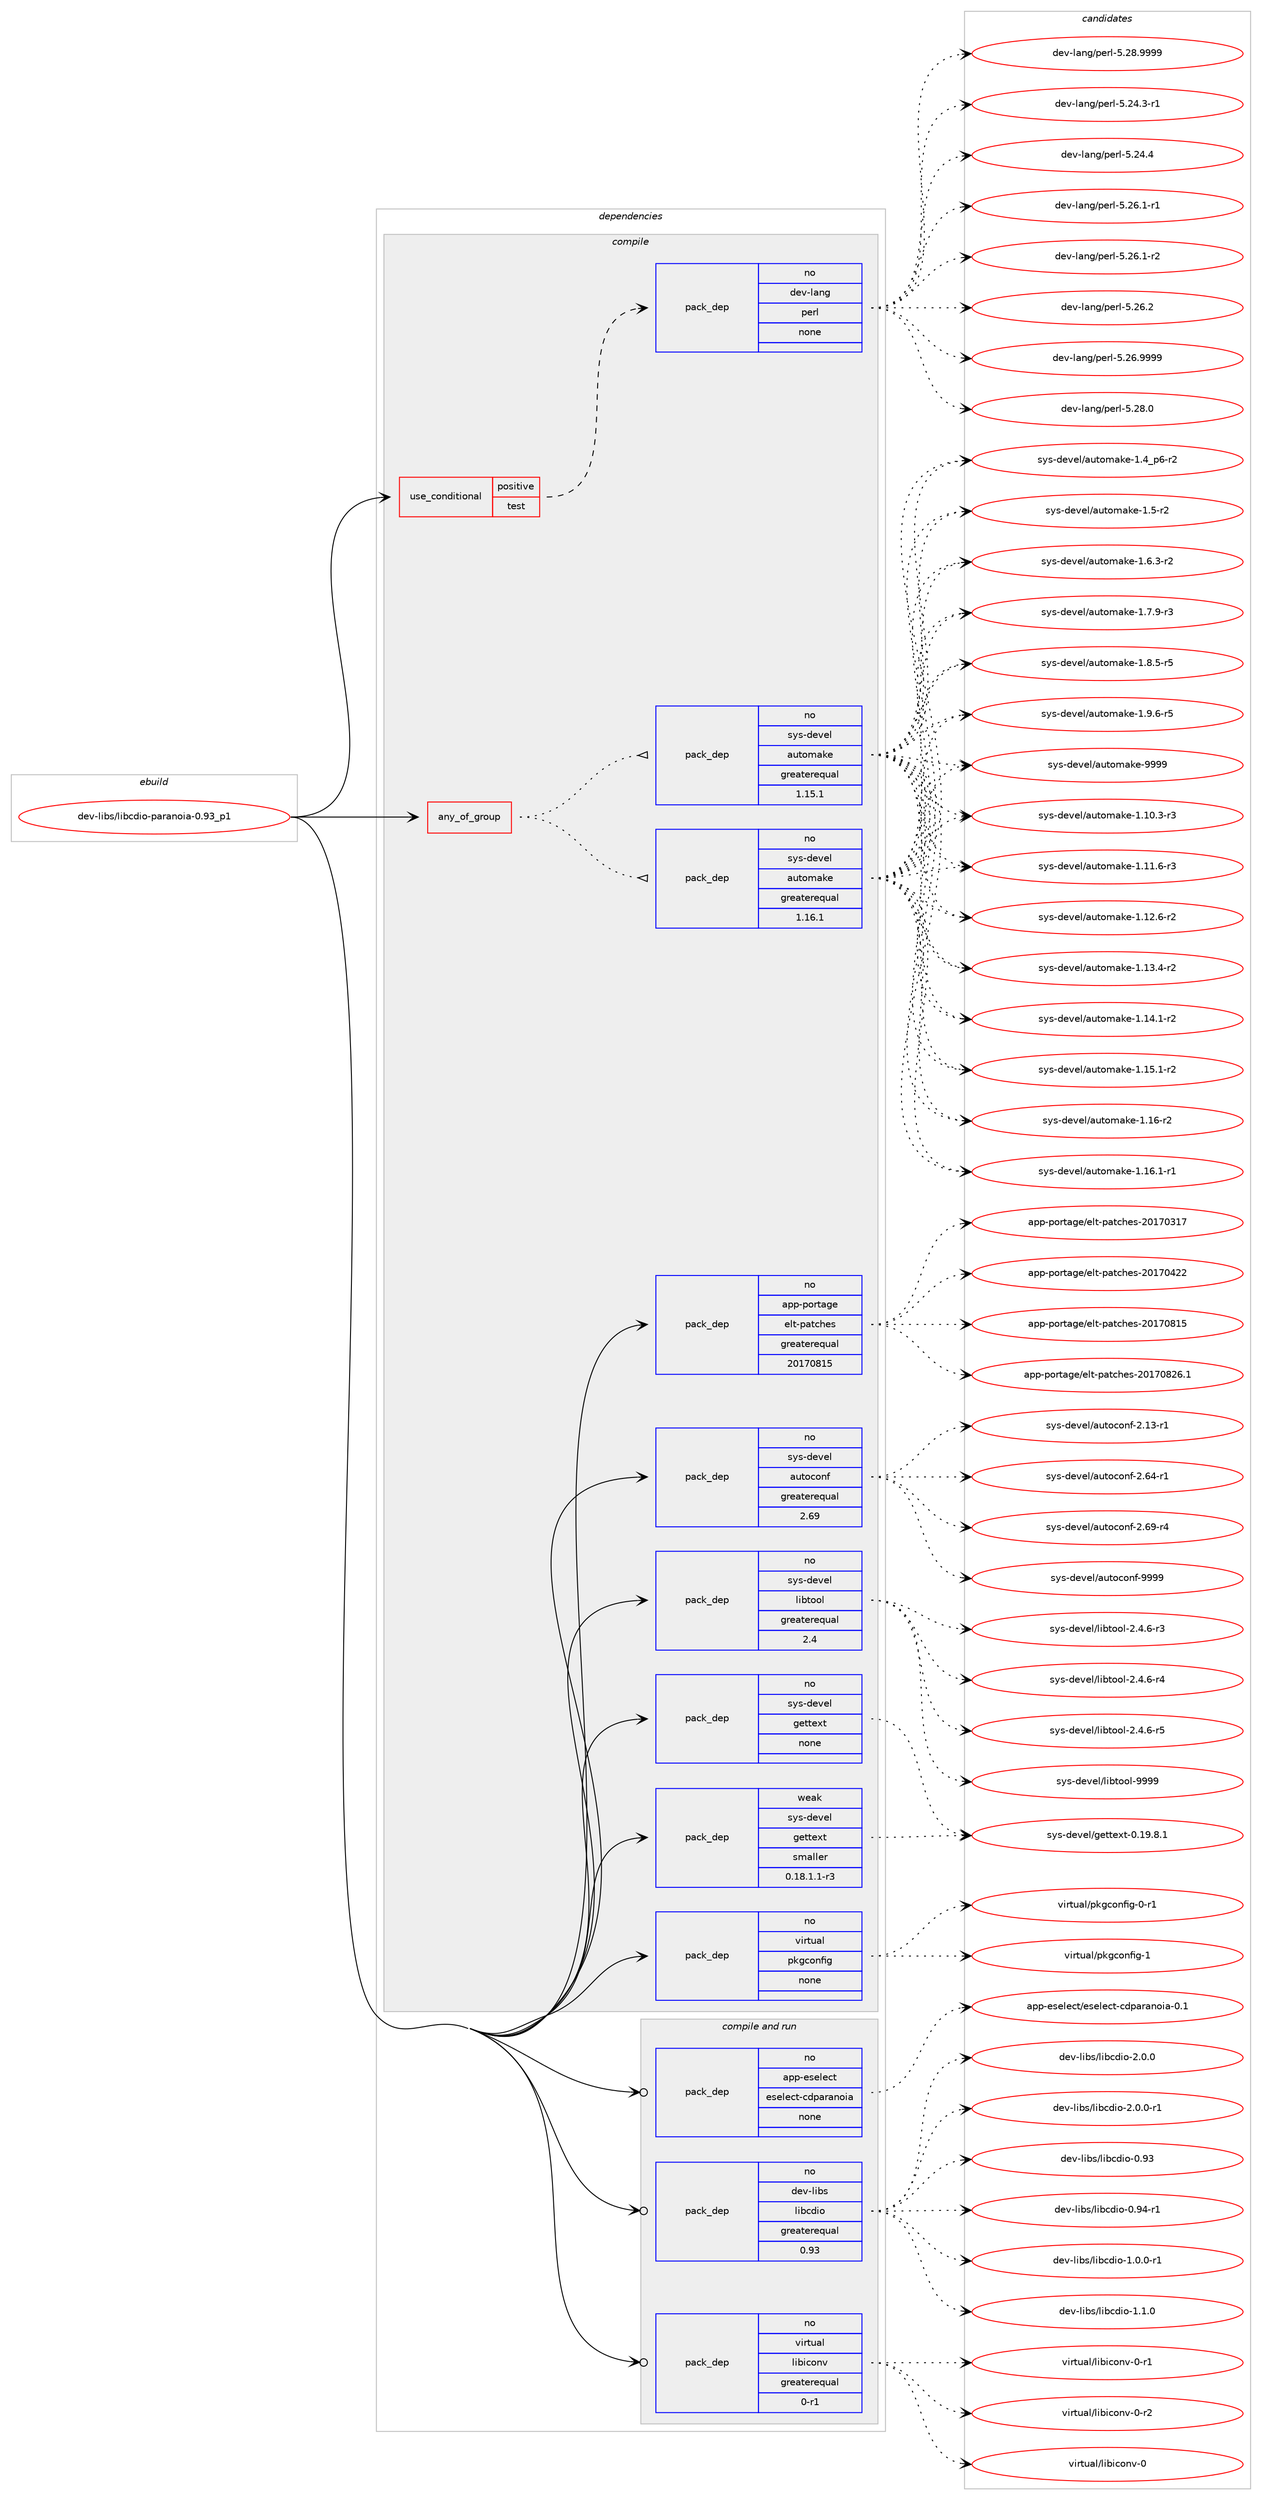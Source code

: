 digraph prolog {

# *************
# Graph options
# *************

newrank=true;
concentrate=true;
compound=true;
graph [rankdir=LR,fontname=Helvetica,fontsize=10,ranksep=1.5];#, ranksep=2.5, nodesep=0.2];
edge  [arrowhead=vee];
node  [fontname=Helvetica,fontsize=10];

# **********
# The ebuild
# **********

subgraph cluster_leftcol {
color=gray;
rank=same;
label=<<i>ebuild</i>>;
id [label="dev-libs/libcdio-paranoia-0.93_p1", color=red, width=4, href="../dev-libs/libcdio-paranoia-0.93_p1.svg"];
}

# ****************
# The dependencies
# ****************

subgraph cluster_midcol {
color=gray;
label=<<i>dependencies</i>>;
subgraph cluster_compile {
fillcolor="#eeeeee";
style=filled;
label=<<i>compile</i>>;
subgraph any22215 {
dependency1367153 [label=<<TABLE BORDER="0" CELLBORDER="1" CELLSPACING="0" CELLPADDING="4"><TR><TD CELLPADDING="10">any_of_group</TD></TR></TABLE>>, shape=none, color=red];subgraph pack978515 {
dependency1367154 [label=<<TABLE BORDER="0" CELLBORDER="1" CELLSPACING="0" CELLPADDING="4" WIDTH="220"><TR><TD ROWSPAN="6" CELLPADDING="30">pack_dep</TD></TR><TR><TD WIDTH="110">no</TD></TR><TR><TD>sys-devel</TD></TR><TR><TD>automake</TD></TR><TR><TD>greaterequal</TD></TR><TR><TD>1.16.1</TD></TR></TABLE>>, shape=none, color=blue];
}
dependency1367153:e -> dependency1367154:w [weight=20,style="dotted",arrowhead="oinv"];
subgraph pack978516 {
dependency1367155 [label=<<TABLE BORDER="0" CELLBORDER="1" CELLSPACING="0" CELLPADDING="4" WIDTH="220"><TR><TD ROWSPAN="6" CELLPADDING="30">pack_dep</TD></TR><TR><TD WIDTH="110">no</TD></TR><TR><TD>sys-devel</TD></TR><TR><TD>automake</TD></TR><TR><TD>greaterequal</TD></TR><TR><TD>1.15.1</TD></TR></TABLE>>, shape=none, color=blue];
}
dependency1367153:e -> dependency1367155:w [weight=20,style="dotted",arrowhead="oinv"];
}
id:e -> dependency1367153:w [weight=20,style="solid",arrowhead="vee"];
subgraph cond365871 {
dependency1367156 [label=<<TABLE BORDER="0" CELLBORDER="1" CELLSPACING="0" CELLPADDING="4"><TR><TD ROWSPAN="3" CELLPADDING="10">use_conditional</TD></TR><TR><TD>positive</TD></TR><TR><TD>test</TD></TR></TABLE>>, shape=none, color=red];
subgraph pack978517 {
dependency1367157 [label=<<TABLE BORDER="0" CELLBORDER="1" CELLSPACING="0" CELLPADDING="4" WIDTH="220"><TR><TD ROWSPAN="6" CELLPADDING="30">pack_dep</TD></TR><TR><TD WIDTH="110">no</TD></TR><TR><TD>dev-lang</TD></TR><TR><TD>perl</TD></TR><TR><TD>none</TD></TR><TR><TD></TD></TR></TABLE>>, shape=none, color=blue];
}
dependency1367156:e -> dependency1367157:w [weight=20,style="dashed",arrowhead="vee"];
}
id:e -> dependency1367156:w [weight=20,style="solid",arrowhead="vee"];
subgraph pack978518 {
dependency1367158 [label=<<TABLE BORDER="0" CELLBORDER="1" CELLSPACING="0" CELLPADDING="4" WIDTH="220"><TR><TD ROWSPAN="6" CELLPADDING="30">pack_dep</TD></TR><TR><TD WIDTH="110">no</TD></TR><TR><TD>app-portage</TD></TR><TR><TD>elt-patches</TD></TR><TR><TD>greaterequal</TD></TR><TR><TD>20170815</TD></TR></TABLE>>, shape=none, color=blue];
}
id:e -> dependency1367158:w [weight=20,style="solid",arrowhead="vee"];
subgraph pack978519 {
dependency1367159 [label=<<TABLE BORDER="0" CELLBORDER="1" CELLSPACING="0" CELLPADDING="4" WIDTH="220"><TR><TD ROWSPAN="6" CELLPADDING="30">pack_dep</TD></TR><TR><TD WIDTH="110">no</TD></TR><TR><TD>sys-devel</TD></TR><TR><TD>autoconf</TD></TR><TR><TD>greaterequal</TD></TR><TR><TD>2.69</TD></TR></TABLE>>, shape=none, color=blue];
}
id:e -> dependency1367159:w [weight=20,style="solid",arrowhead="vee"];
subgraph pack978520 {
dependency1367160 [label=<<TABLE BORDER="0" CELLBORDER="1" CELLSPACING="0" CELLPADDING="4" WIDTH="220"><TR><TD ROWSPAN="6" CELLPADDING="30">pack_dep</TD></TR><TR><TD WIDTH="110">no</TD></TR><TR><TD>sys-devel</TD></TR><TR><TD>gettext</TD></TR><TR><TD>none</TD></TR><TR><TD></TD></TR></TABLE>>, shape=none, color=blue];
}
id:e -> dependency1367160:w [weight=20,style="solid",arrowhead="vee"];
subgraph pack978521 {
dependency1367161 [label=<<TABLE BORDER="0" CELLBORDER="1" CELLSPACING="0" CELLPADDING="4" WIDTH="220"><TR><TD ROWSPAN="6" CELLPADDING="30">pack_dep</TD></TR><TR><TD WIDTH="110">no</TD></TR><TR><TD>sys-devel</TD></TR><TR><TD>libtool</TD></TR><TR><TD>greaterequal</TD></TR><TR><TD>2.4</TD></TR></TABLE>>, shape=none, color=blue];
}
id:e -> dependency1367161:w [weight=20,style="solid",arrowhead="vee"];
subgraph pack978522 {
dependency1367162 [label=<<TABLE BORDER="0" CELLBORDER="1" CELLSPACING="0" CELLPADDING="4" WIDTH="220"><TR><TD ROWSPAN="6" CELLPADDING="30">pack_dep</TD></TR><TR><TD WIDTH="110">no</TD></TR><TR><TD>virtual</TD></TR><TR><TD>pkgconfig</TD></TR><TR><TD>none</TD></TR><TR><TD></TD></TR></TABLE>>, shape=none, color=blue];
}
id:e -> dependency1367162:w [weight=20,style="solid",arrowhead="vee"];
subgraph pack978523 {
dependency1367163 [label=<<TABLE BORDER="0" CELLBORDER="1" CELLSPACING="0" CELLPADDING="4" WIDTH="220"><TR><TD ROWSPAN="6" CELLPADDING="30">pack_dep</TD></TR><TR><TD WIDTH="110">weak</TD></TR><TR><TD>sys-devel</TD></TR><TR><TD>gettext</TD></TR><TR><TD>smaller</TD></TR><TR><TD>0.18.1.1-r3</TD></TR></TABLE>>, shape=none, color=blue];
}
id:e -> dependency1367163:w [weight=20,style="solid",arrowhead="vee"];
}
subgraph cluster_compileandrun {
fillcolor="#eeeeee";
style=filled;
label=<<i>compile and run</i>>;
subgraph pack978524 {
dependency1367164 [label=<<TABLE BORDER="0" CELLBORDER="1" CELLSPACING="0" CELLPADDING="4" WIDTH="220"><TR><TD ROWSPAN="6" CELLPADDING="30">pack_dep</TD></TR><TR><TD WIDTH="110">no</TD></TR><TR><TD>app-eselect</TD></TR><TR><TD>eselect-cdparanoia</TD></TR><TR><TD>none</TD></TR><TR><TD></TD></TR></TABLE>>, shape=none, color=blue];
}
id:e -> dependency1367164:w [weight=20,style="solid",arrowhead="odotvee"];
subgraph pack978525 {
dependency1367165 [label=<<TABLE BORDER="0" CELLBORDER="1" CELLSPACING="0" CELLPADDING="4" WIDTH="220"><TR><TD ROWSPAN="6" CELLPADDING="30">pack_dep</TD></TR><TR><TD WIDTH="110">no</TD></TR><TR><TD>dev-libs</TD></TR><TR><TD>libcdio</TD></TR><TR><TD>greaterequal</TD></TR><TR><TD>0.93</TD></TR></TABLE>>, shape=none, color=blue];
}
id:e -> dependency1367165:w [weight=20,style="solid",arrowhead="odotvee"];
subgraph pack978526 {
dependency1367166 [label=<<TABLE BORDER="0" CELLBORDER="1" CELLSPACING="0" CELLPADDING="4" WIDTH="220"><TR><TD ROWSPAN="6" CELLPADDING="30">pack_dep</TD></TR><TR><TD WIDTH="110">no</TD></TR><TR><TD>virtual</TD></TR><TR><TD>libiconv</TD></TR><TR><TD>greaterequal</TD></TR><TR><TD>0-r1</TD></TR></TABLE>>, shape=none, color=blue];
}
id:e -> dependency1367166:w [weight=20,style="solid",arrowhead="odotvee"];
}
subgraph cluster_run {
fillcolor="#eeeeee";
style=filled;
label=<<i>run</i>>;
}
}

# **************
# The candidates
# **************

subgraph cluster_choices {
rank=same;
color=gray;
label=<<i>candidates</i>>;

subgraph choice978515 {
color=black;
nodesep=1;
choice11512111545100101118101108479711711611110997107101454946494846514511451 [label="sys-devel/automake-1.10.3-r3", color=red, width=4,href="../sys-devel/automake-1.10.3-r3.svg"];
choice11512111545100101118101108479711711611110997107101454946494946544511451 [label="sys-devel/automake-1.11.6-r3", color=red, width=4,href="../sys-devel/automake-1.11.6-r3.svg"];
choice11512111545100101118101108479711711611110997107101454946495046544511450 [label="sys-devel/automake-1.12.6-r2", color=red, width=4,href="../sys-devel/automake-1.12.6-r2.svg"];
choice11512111545100101118101108479711711611110997107101454946495146524511450 [label="sys-devel/automake-1.13.4-r2", color=red, width=4,href="../sys-devel/automake-1.13.4-r2.svg"];
choice11512111545100101118101108479711711611110997107101454946495246494511450 [label="sys-devel/automake-1.14.1-r2", color=red, width=4,href="../sys-devel/automake-1.14.1-r2.svg"];
choice11512111545100101118101108479711711611110997107101454946495346494511450 [label="sys-devel/automake-1.15.1-r2", color=red, width=4,href="../sys-devel/automake-1.15.1-r2.svg"];
choice1151211154510010111810110847971171161111099710710145494649544511450 [label="sys-devel/automake-1.16-r2", color=red, width=4,href="../sys-devel/automake-1.16-r2.svg"];
choice11512111545100101118101108479711711611110997107101454946495446494511449 [label="sys-devel/automake-1.16.1-r1", color=red, width=4,href="../sys-devel/automake-1.16.1-r1.svg"];
choice115121115451001011181011084797117116111109971071014549465295112544511450 [label="sys-devel/automake-1.4_p6-r2", color=red, width=4,href="../sys-devel/automake-1.4_p6-r2.svg"];
choice11512111545100101118101108479711711611110997107101454946534511450 [label="sys-devel/automake-1.5-r2", color=red, width=4,href="../sys-devel/automake-1.5-r2.svg"];
choice115121115451001011181011084797117116111109971071014549465446514511450 [label="sys-devel/automake-1.6.3-r2", color=red, width=4,href="../sys-devel/automake-1.6.3-r2.svg"];
choice115121115451001011181011084797117116111109971071014549465546574511451 [label="sys-devel/automake-1.7.9-r3", color=red, width=4,href="../sys-devel/automake-1.7.9-r3.svg"];
choice115121115451001011181011084797117116111109971071014549465646534511453 [label="sys-devel/automake-1.8.5-r5", color=red, width=4,href="../sys-devel/automake-1.8.5-r5.svg"];
choice115121115451001011181011084797117116111109971071014549465746544511453 [label="sys-devel/automake-1.9.6-r5", color=red, width=4,href="../sys-devel/automake-1.9.6-r5.svg"];
choice115121115451001011181011084797117116111109971071014557575757 [label="sys-devel/automake-9999", color=red, width=4,href="../sys-devel/automake-9999.svg"];
dependency1367154:e -> choice11512111545100101118101108479711711611110997107101454946494846514511451:w [style=dotted,weight="100"];
dependency1367154:e -> choice11512111545100101118101108479711711611110997107101454946494946544511451:w [style=dotted,weight="100"];
dependency1367154:e -> choice11512111545100101118101108479711711611110997107101454946495046544511450:w [style=dotted,weight="100"];
dependency1367154:e -> choice11512111545100101118101108479711711611110997107101454946495146524511450:w [style=dotted,weight="100"];
dependency1367154:e -> choice11512111545100101118101108479711711611110997107101454946495246494511450:w [style=dotted,weight="100"];
dependency1367154:e -> choice11512111545100101118101108479711711611110997107101454946495346494511450:w [style=dotted,weight="100"];
dependency1367154:e -> choice1151211154510010111810110847971171161111099710710145494649544511450:w [style=dotted,weight="100"];
dependency1367154:e -> choice11512111545100101118101108479711711611110997107101454946495446494511449:w [style=dotted,weight="100"];
dependency1367154:e -> choice115121115451001011181011084797117116111109971071014549465295112544511450:w [style=dotted,weight="100"];
dependency1367154:e -> choice11512111545100101118101108479711711611110997107101454946534511450:w [style=dotted,weight="100"];
dependency1367154:e -> choice115121115451001011181011084797117116111109971071014549465446514511450:w [style=dotted,weight="100"];
dependency1367154:e -> choice115121115451001011181011084797117116111109971071014549465546574511451:w [style=dotted,weight="100"];
dependency1367154:e -> choice115121115451001011181011084797117116111109971071014549465646534511453:w [style=dotted,weight="100"];
dependency1367154:e -> choice115121115451001011181011084797117116111109971071014549465746544511453:w [style=dotted,weight="100"];
dependency1367154:e -> choice115121115451001011181011084797117116111109971071014557575757:w [style=dotted,weight="100"];
}
subgraph choice978516 {
color=black;
nodesep=1;
choice11512111545100101118101108479711711611110997107101454946494846514511451 [label="sys-devel/automake-1.10.3-r3", color=red, width=4,href="../sys-devel/automake-1.10.3-r3.svg"];
choice11512111545100101118101108479711711611110997107101454946494946544511451 [label="sys-devel/automake-1.11.6-r3", color=red, width=4,href="../sys-devel/automake-1.11.6-r3.svg"];
choice11512111545100101118101108479711711611110997107101454946495046544511450 [label="sys-devel/automake-1.12.6-r2", color=red, width=4,href="../sys-devel/automake-1.12.6-r2.svg"];
choice11512111545100101118101108479711711611110997107101454946495146524511450 [label="sys-devel/automake-1.13.4-r2", color=red, width=4,href="../sys-devel/automake-1.13.4-r2.svg"];
choice11512111545100101118101108479711711611110997107101454946495246494511450 [label="sys-devel/automake-1.14.1-r2", color=red, width=4,href="../sys-devel/automake-1.14.1-r2.svg"];
choice11512111545100101118101108479711711611110997107101454946495346494511450 [label="sys-devel/automake-1.15.1-r2", color=red, width=4,href="../sys-devel/automake-1.15.1-r2.svg"];
choice1151211154510010111810110847971171161111099710710145494649544511450 [label="sys-devel/automake-1.16-r2", color=red, width=4,href="../sys-devel/automake-1.16-r2.svg"];
choice11512111545100101118101108479711711611110997107101454946495446494511449 [label="sys-devel/automake-1.16.1-r1", color=red, width=4,href="../sys-devel/automake-1.16.1-r1.svg"];
choice115121115451001011181011084797117116111109971071014549465295112544511450 [label="sys-devel/automake-1.4_p6-r2", color=red, width=4,href="../sys-devel/automake-1.4_p6-r2.svg"];
choice11512111545100101118101108479711711611110997107101454946534511450 [label="sys-devel/automake-1.5-r2", color=red, width=4,href="../sys-devel/automake-1.5-r2.svg"];
choice115121115451001011181011084797117116111109971071014549465446514511450 [label="sys-devel/automake-1.6.3-r2", color=red, width=4,href="../sys-devel/automake-1.6.3-r2.svg"];
choice115121115451001011181011084797117116111109971071014549465546574511451 [label="sys-devel/automake-1.7.9-r3", color=red, width=4,href="../sys-devel/automake-1.7.9-r3.svg"];
choice115121115451001011181011084797117116111109971071014549465646534511453 [label="sys-devel/automake-1.8.5-r5", color=red, width=4,href="../sys-devel/automake-1.8.5-r5.svg"];
choice115121115451001011181011084797117116111109971071014549465746544511453 [label="sys-devel/automake-1.9.6-r5", color=red, width=4,href="../sys-devel/automake-1.9.6-r5.svg"];
choice115121115451001011181011084797117116111109971071014557575757 [label="sys-devel/automake-9999", color=red, width=4,href="../sys-devel/automake-9999.svg"];
dependency1367155:e -> choice11512111545100101118101108479711711611110997107101454946494846514511451:w [style=dotted,weight="100"];
dependency1367155:e -> choice11512111545100101118101108479711711611110997107101454946494946544511451:w [style=dotted,weight="100"];
dependency1367155:e -> choice11512111545100101118101108479711711611110997107101454946495046544511450:w [style=dotted,weight="100"];
dependency1367155:e -> choice11512111545100101118101108479711711611110997107101454946495146524511450:w [style=dotted,weight="100"];
dependency1367155:e -> choice11512111545100101118101108479711711611110997107101454946495246494511450:w [style=dotted,weight="100"];
dependency1367155:e -> choice11512111545100101118101108479711711611110997107101454946495346494511450:w [style=dotted,weight="100"];
dependency1367155:e -> choice1151211154510010111810110847971171161111099710710145494649544511450:w [style=dotted,weight="100"];
dependency1367155:e -> choice11512111545100101118101108479711711611110997107101454946495446494511449:w [style=dotted,weight="100"];
dependency1367155:e -> choice115121115451001011181011084797117116111109971071014549465295112544511450:w [style=dotted,weight="100"];
dependency1367155:e -> choice11512111545100101118101108479711711611110997107101454946534511450:w [style=dotted,weight="100"];
dependency1367155:e -> choice115121115451001011181011084797117116111109971071014549465446514511450:w [style=dotted,weight="100"];
dependency1367155:e -> choice115121115451001011181011084797117116111109971071014549465546574511451:w [style=dotted,weight="100"];
dependency1367155:e -> choice115121115451001011181011084797117116111109971071014549465646534511453:w [style=dotted,weight="100"];
dependency1367155:e -> choice115121115451001011181011084797117116111109971071014549465746544511453:w [style=dotted,weight="100"];
dependency1367155:e -> choice115121115451001011181011084797117116111109971071014557575757:w [style=dotted,weight="100"];
}
subgraph choice978517 {
color=black;
nodesep=1;
choice100101118451089711010347112101114108455346505246514511449 [label="dev-lang/perl-5.24.3-r1", color=red, width=4,href="../dev-lang/perl-5.24.3-r1.svg"];
choice10010111845108971101034711210111410845534650524652 [label="dev-lang/perl-5.24.4", color=red, width=4,href="../dev-lang/perl-5.24.4.svg"];
choice100101118451089711010347112101114108455346505446494511449 [label="dev-lang/perl-5.26.1-r1", color=red, width=4,href="../dev-lang/perl-5.26.1-r1.svg"];
choice100101118451089711010347112101114108455346505446494511450 [label="dev-lang/perl-5.26.1-r2", color=red, width=4,href="../dev-lang/perl-5.26.1-r2.svg"];
choice10010111845108971101034711210111410845534650544650 [label="dev-lang/perl-5.26.2", color=red, width=4,href="../dev-lang/perl-5.26.2.svg"];
choice10010111845108971101034711210111410845534650544657575757 [label="dev-lang/perl-5.26.9999", color=red, width=4,href="../dev-lang/perl-5.26.9999.svg"];
choice10010111845108971101034711210111410845534650564648 [label="dev-lang/perl-5.28.0", color=red, width=4,href="../dev-lang/perl-5.28.0.svg"];
choice10010111845108971101034711210111410845534650564657575757 [label="dev-lang/perl-5.28.9999", color=red, width=4,href="../dev-lang/perl-5.28.9999.svg"];
dependency1367157:e -> choice100101118451089711010347112101114108455346505246514511449:w [style=dotted,weight="100"];
dependency1367157:e -> choice10010111845108971101034711210111410845534650524652:w [style=dotted,weight="100"];
dependency1367157:e -> choice100101118451089711010347112101114108455346505446494511449:w [style=dotted,weight="100"];
dependency1367157:e -> choice100101118451089711010347112101114108455346505446494511450:w [style=dotted,weight="100"];
dependency1367157:e -> choice10010111845108971101034711210111410845534650544650:w [style=dotted,weight="100"];
dependency1367157:e -> choice10010111845108971101034711210111410845534650544657575757:w [style=dotted,weight="100"];
dependency1367157:e -> choice10010111845108971101034711210111410845534650564648:w [style=dotted,weight="100"];
dependency1367157:e -> choice10010111845108971101034711210111410845534650564657575757:w [style=dotted,weight="100"];
}
subgraph choice978518 {
color=black;
nodesep=1;
choice97112112451121111141169710310147101108116451129711699104101115455048495548514955 [label="app-portage/elt-patches-20170317", color=red, width=4,href="../app-portage/elt-patches-20170317.svg"];
choice97112112451121111141169710310147101108116451129711699104101115455048495548525050 [label="app-portage/elt-patches-20170422", color=red, width=4,href="../app-portage/elt-patches-20170422.svg"];
choice97112112451121111141169710310147101108116451129711699104101115455048495548564953 [label="app-portage/elt-patches-20170815", color=red, width=4,href="../app-portage/elt-patches-20170815.svg"];
choice971121124511211111411697103101471011081164511297116991041011154550484955485650544649 [label="app-portage/elt-patches-20170826.1", color=red, width=4,href="../app-portage/elt-patches-20170826.1.svg"];
dependency1367158:e -> choice97112112451121111141169710310147101108116451129711699104101115455048495548514955:w [style=dotted,weight="100"];
dependency1367158:e -> choice97112112451121111141169710310147101108116451129711699104101115455048495548525050:w [style=dotted,weight="100"];
dependency1367158:e -> choice97112112451121111141169710310147101108116451129711699104101115455048495548564953:w [style=dotted,weight="100"];
dependency1367158:e -> choice971121124511211111411697103101471011081164511297116991041011154550484955485650544649:w [style=dotted,weight="100"];
}
subgraph choice978519 {
color=black;
nodesep=1;
choice1151211154510010111810110847971171161119911111010245504649514511449 [label="sys-devel/autoconf-2.13-r1", color=red, width=4,href="../sys-devel/autoconf-2.13-r1.svg"];
choice1151211154510010111810110847971171161119911111010245504654524511449 [label="sys-devel/autoconf-2.64-r1", color=red, width=4,href="../sys-devel/autoconf-2.64-r1.svg"];
choice1151211154510010111810110847971171161119911111010245504654574511452 [label="sys-devel/autoconf-2.69-r4", color=red, width=4,href="../sys-devel/autoconf-2.69-r4.svg"];
choice115121115451001011181011084797117116111991111101024557575757 [label="sys-devel/autoconf-9999", color=red, width=4,href="../sys-devel/autoconf-9999.svg"];
dependency1367159:e -> choice1151211154510010111810110847971171161119911111010245504649514511449:w [style=dotted,weight="100"];
dependency1367159:e -> choice1151211154510010111810110847971171161119911111010245504654524511449:w [style=dotted,weight="100"];
dependency1367159:e -> choice1151211154510010111810110847971171161119911111010245504654574511452:w [style=dotted,weight="100"];
dependency1367159:e -> choice115121115451001011181011084797117116111991111101024557575757:w [style=dotted,weight="100"];
}
subgraph choice978520 {
color=black;
nodesep=1;
choice1151211154510010111810110847103101116116101120116454846495746564649 [label="sys-devel/gettext-0.19.8.1", color=red, width=4,href="../sys-devel/gettext-0.19.8.1.svg"];
dependency1367160:e -> choice1151211154510010111810110847103101116116101120116454846495746564649:w [style=dotted,weight="100"];
}
subgraph choice978521 {
color=black;
nodesep=1;
choice1151211154510010111810110847108105981161111111084550465246544511451 [label="sys-devel/libtool-2.4.6-r3", color=red, width=4,href="../sys-devel/libtool-2.4.6-r3.svg"];
choice1151211154510010111810110847108105981161111111084550465246544511452 [label="sys-devel/libtool-2.4.6-r4", color=red, width=4,href="../sys-devel/libtool-2.4.6-r4.svg"];
choice1151211154510010111810110847108105981161111111084550465246544511453 [label="sys-devel/libtool-2.4.6-r5", color=red, width=4,href="../sys-devel/libtool-2.4.6-r5.svg"];
choice1151211154510010111810110847108105981161111111084557575757 [label="sys-devel/libtool-9999", color=red, width=4,href="../sys-devel/libtool-9999.svg"];
dependency1367161:e -> choice1151211154510010111810110847108105981161111111084550465246544511451:w [style=dotted,weight="100"];
dependency1367161:e -> choice1151211154510010111810110847108105981161111111084550465246544511452:w [style=dotted,weight="100"];
dependency1367161:e -> choice1151211154510010111810110847108105981161111111084550465246544511453:w [style=dotted,weight="100"];
dependency1367161:e -> choice1151211154510010111810110847108105981161111111084557575757:w [style=dotted,weight="100"];
}
subgraph choice978522 {
color=black;
nodesep=1;
choice11810511411611797108471121071039911111010210510345484511449 [label="virtual/pkgconfig-0-r1", color=red, width=4,href="../virtual/pkgconfig-0-r1.svg"];
choice1181051141161179710847112107103991111101021051034549 [label="virtual/pkgconfig-1", color=red, width=4,href="../virtual/pkgconfig-1.svg"];
dependency1367162:e -> choice11810511411611797108471121071039911111010210510345484511449:w [style=dotted,weight="100"];
dependency1367162:e -> choice1181051141161179710847112107103991111101021051034549:w [style=dotted,weight="100"];
}
subgraph choice978523 {
color=black;
nodesep=1;
choice1151211154510010111810110847103101116116101120116454846495746564649 [label="sys-devel/gettext-0.19.8.1", color=red, width=4,href="../sys-devel/gettext-0.19.8.1.svg"];
dependency1367163:e -> choice1151211154510010111810110847103101116116101120116454846495746564649:w [style=dotted,weight="100"];
}
subgraph choice978524 {
color=black;
nodesep=1;
choice9711211245101115101108101991164710111510110810199116459910011297114971101111059745484649 [label="app-eselect/eselect-cdparanoia-0.1", color=red, width=4,href="../app-eselect/eselect-cdparanoia-0.1.svg"];
dependency1367164:e -> choice9711211245101115101108101991164710111510110810199116459910011297114971101111059745484649:w [style=dotted,weight="100"];
}
subgraph choice978525 {
color=black;
nodesep=1;
choice10010111845108105981154710810598991001051114548465751 [label="dev-libs/libcdio-0.93", color=red, width=4,href="../dev-libs/libcdio-0.93.svg"];
choice100101118451081059811547108105989910010511145484657524511449 [label="dev-libs/libcdio-0.94-r1", color=red, width=4,href="../dev-libs/libcdio-0.94-r1.svg"];
choice10010111845108105981154710810598991001051114549464846484511449 [label="dev-libs/libcdio-1.0.0-r1", color=red, width=4,href="../dev-libs/libcdio-1.0.0-r1.svg"];
choice1001011184510810598115471081059899100105111454946494648 [label="dev-libs/libcdio-1.1.0", color=red, width=4,href="../dev-libs/libcdio-1.1.0.svg"];
choice1001011184510810598115471081059899100105111455046484648 [label="dev-libs/libcdio-2.0.0", color=red, width=4,href="../dev-libs/libcdio-2.0.0.svg"];
choice10010111845108105981154710810598991001051114550464846484511449 [label="dev-libs/libcdio-2.0.0-r1", color=red, width=4,href="../dev-libs/libcdio-2.0.0-r1.svg"];
dependency1367165:e -> choice10010111845108105981154710810598991001051114548465751:w [style=dotted,weight="100"];
dependency1367165:e -> choice100101118451081059811547108105989910010511145484657524511449:w [style=dotted,weight="100"];
dependency1367165:e -> choice10010111845108105981154710810598991001051114549464846484511449:w [style=dotted,weight="100"];
dependency1367165:e -> choice1001011184510810598115471081059899100105111454946494648:w [style=dotted,weight="100"];
dependency1367165:e -> choice1001011184510810598115471081059899100105111455046484648:w [style=dotted,weight="100"];
dependency1367165:e -> choice10010111845108105981154710810598991001051114550464846484511449:w [style=dotted,weight="100"];
}
subgraph choice978526 {
color=black;
nodesep=1;
choice118105114116117971084710810598105991111101184548 [label="virtual/libiconv-0", color=red, width=4,href="../virtual/libiconv-0.svg"];
choice1181051141161179710847108105981059911111011845484511449 [label="virtual/libiconv-0-r1", color=red, width=4,href="../virtual/libiconv-0-r1.svg"];
choice1181051141161179710847108105981059911111011845484511450 [label="virtual/libiconv-0-r2", color=red, width=4,href="../virtual/libiconv-0-r2.svg"];
dependency1367166:e -> choice118105114116117971084710810598105991111101184548:w [style=dotted,weight="100"];
dependency1367166:e -> choice1181051141161179710847108105981059911111011845484511449:w [style=dotted,weight="100"];
dependency1367166:e -> choice1181051141161179710847108105981059911111011845484511450:w [style=dotted,weight="100"];
}
}

}
